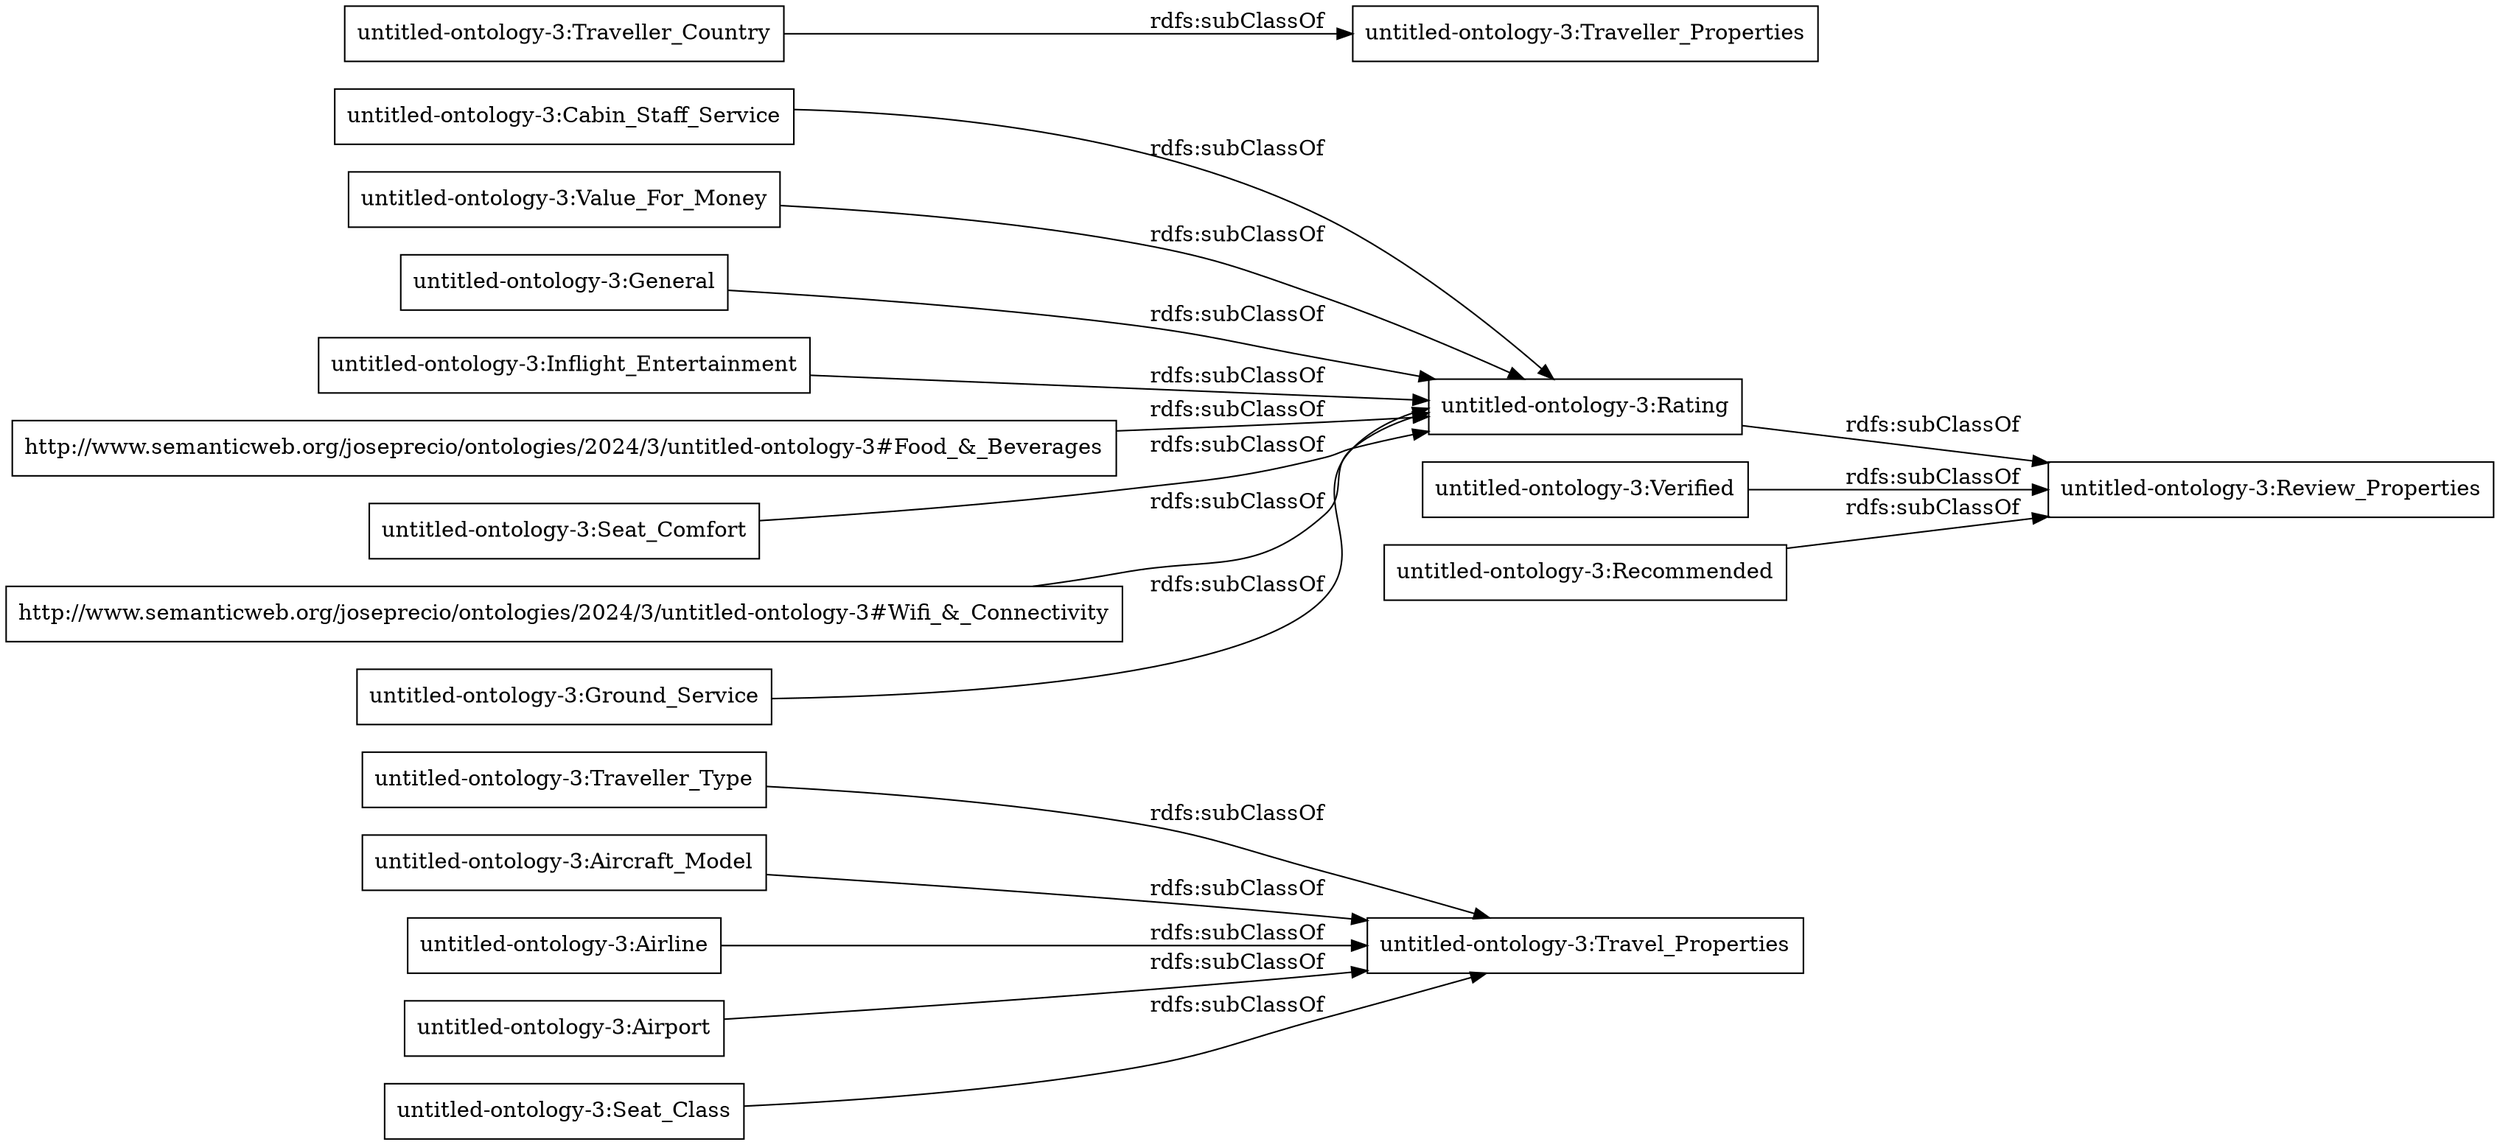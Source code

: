 digraph ar2dtool_diagram { 
rankdir=LR;
size="1000"
node [shape = rectangle, color="black"]; "untitled-ontology-3:Traveller_Type" "untitled-ontology-3:Cabin_Staff_Service" "untitled-ontology-3:Value_For_Money" "untitled-ontology-3:Aircraft_Model" "untitled-ontology-3:Traveller_Country" "untitled-ontology-3:Airline" "untitled-ontology-3:Verified" "untitled-ontology-3:General" "untitled-ontology-3:Travel_Properties" "untitled-ontology-3:Inflight_Entertainment" "untitled-ontology-3:Airport" "untitled-ontology-3:Seat_Class" "untitled-ontology-3:Recommended" "http://www.semanticweb.org/joseprecio/ontologies/2024/3/untitled-ontology-3#Food_&_Beverages" "untitled-ontology-3:Seat_Comfort" "untitled-ontology-3:Traveller_Properties" "untitled-ontology-3:Review_Properties" "untitled-ontology-3:Rating" "http://www.semanticweb.org/joseprecio/ontologies/2024/3/untitled-ontology-3#Wifi_&_Connectivity" "untitled-ontology-3:Ground_Service" ; /*classes style*/
	"untitled-ontology-3:Value_For_Money" -> "untitled-ontology-3:Rating" [ label = "rdfs:subClassOf" ];
	"untitled-ontology-3:Seat_Class" -> "untitled-ontology-3:Travel_Properties" [ label = "rdfs:subClassOf" ];
	"untitled-ontology-3:Seat_Comfort" -> "untitled-ontology-3:Rating" [ label = "rdfs:subClassOf" ];
	"untitled-ontology-3:Aircraft_Model" -> "untitled-ontology-3:Travel_Properties" [ label = "rdfs:subClassOf" ];
	"untitled-ontology-3:Cabin_Staff_Service" -> "untitled-ontology-3:Rating" [ label = "rdfs:subClassOf" ];
	"untitled-ontology-3:Traveller_Country" -> "untitled-ontology-3:Traveller_Properties" [ label = "rdfs:subClassOf" ];
	"untitled-ontology-3:Recommended" -> "untitled-ontology-3:Review_Properties" [ label = "rdfs:subClassOf" ];
	"http://www.semanticweb.org/joseprecio/ontologies/2024/3/untitled-ontology-3#Wifi_&_Connectivity" -> "untitled-ontology-3:Rating" [ label = "rdfs:subClassOf" ];
	"untitled-ontology-3:Airline" -> "untitled-ontology-3:Travel_Properties" [ label = "rdfs:subClassOf" ];
	"untitled-ontology-3:Traveller_Type" -> "untitled-ontology-3:Travel_Properties" [ label = "rdfs:subClassOf" ];
	"untitled-ontology-3:Airport" -> "untitled-ontology-3:Travel_Properties" [ label = "rdfs:subClassOf" ];
	"untitled-ontology-3:General" -> "untitled-ontology-3:Rating" [ label = "rdfs:subClassOf" ];
	"http://www.semanticweb.org/joseprecio/ontologies/2024/3/untitled-ontology-3#Food_&_Beverages" -> "untitled-ontology-3:Rating" [ label = "rdfs:subClassOf" ];
	"untitled-ontology-3:Ground_Service" -> "untitled-ontology-3:Rating" [ label = "rdfs:subClassOf" ];
	"untitled-ontology-3:Rating" -> "untitled-ontology-3:Review_Properties" [ label = "rdfs:subClassOf" ];
	"untitled-ontology-3:Inflight_Entertainment" -> "untitled-ontology-3:Rating" [ label = "rdfs:subClassOf" ];
	"untitled-ontology-3:Verified" -> "untitled-ontology-3:Review_Properties" [ label = "rdfs:subClassOf" ];

}
